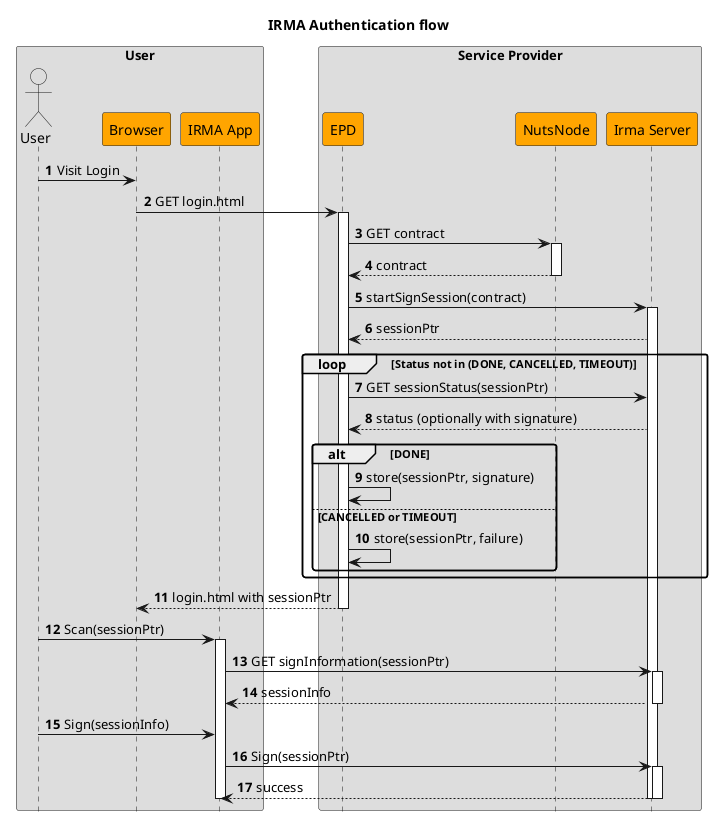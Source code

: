@startuml
hide footbox
skinparam roundcorner 5
skinparam shadowing false
skinparam sequence {
   ParticipantBackgroundColor orange
   ActorBackgroundColor none
}
skinparam BoxPadding 15

title IRMA Authentication flow
autonumber

box User
actor User order 10
participant Browser order 20
participant "IRMA App" as IrmaApp order 30
endbox

box Service Provider
participant EPD order 40
participant "NutsNode" as NutsNode order 50
participant "Irma Server" as IrmaServer order 60
endbox

User -> Browser : Visit Login
Browser -> EPD : GET login.html
activate EPD

EPD -> NutsNode : GET contract
activate NutsNode
return contract

EPD -> IrmaServer : startSignSession(contract)
activate IrmaServer
IrmaServer --> EPD : sessionPtr
loop Status not in (DONE, CANCELLED, TIMEOUT)
    EPD -> IrmaServer : GET sessionStatus(sessionPtr)
    IrmaServer --> EPD : status (optionally with signature)
    alt DONE
        EPD -> EPD : store(sessionPtr, signature)
    else CANCELLED or TIMEOUT
        EPD -> EPD : store(sessionPtr, failure)
    end
end
EPD --> Browser : login.html with sessionPtr
deactivate EPD

User -> IrmaApp : Scan(sessionPtr)
activate IrmaApp
IrmaApp -> IrmaServer : GET signInformation(sessionPtr)
activate IrmaServer
return sessionInfo
User -> IrmaApp : Sign(sessionInfo)
IrmaApp -> IrmaServer : Sign(sessionPtr)
activate IrmaServer
return success
deactivate IrmaApp
deactivate IrmaServer

@enduml